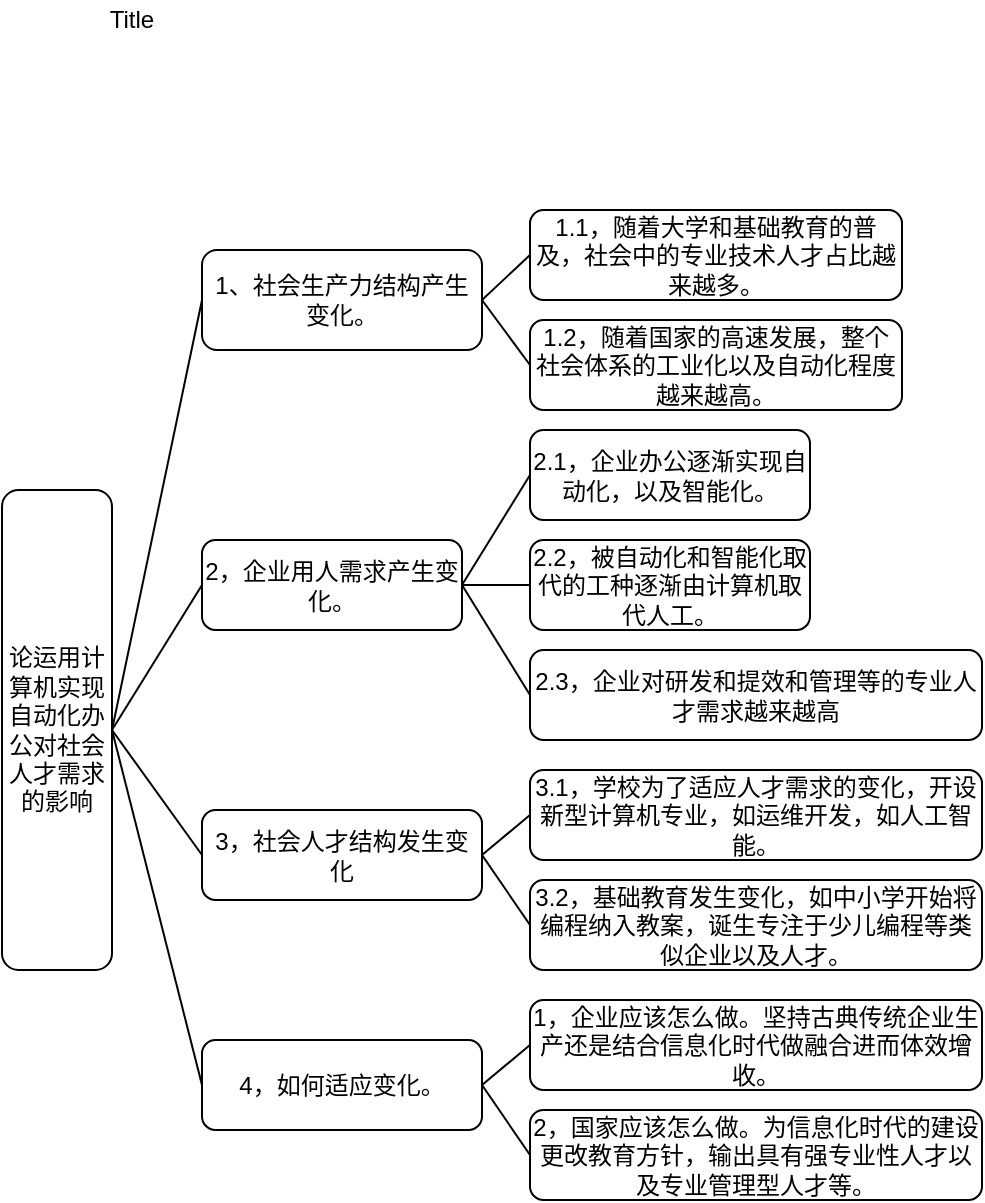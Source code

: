 <mxfile version="14.6.11" type="github">
  <diagram id="IskvgZTEknMmayzxG2AQ" name="Page-1">
    <mxGraphModel dx="359" dy="614" grid="1" gridSize="10" guides="1" tooltips="1" connect="1" arrows="1" fold="1" page="1" pageScale="1" pageWidth="827" pageHeight="1169" math="0" shadow="0">
      <root>
        <mxCell id="0" />
        <mxCell id="1" parent="0" />
        <mxCell id="ng9sC7QbUENpqP5kl2ks-1" value="论运用计算机实现自动化办公对社会人才需求的影响" style="rounded=1;whiteSpace=wrap;html=1;" parent="1" vertex="1">
          <mxGeometry x="90" y="470" width="55" height="240" as="geometry" />
        </mxCell>
        <mxCell id="ng9sC7QbUENpqP5kl2ks-3" value="Title" style="text;html=1;strokeColor=none;fillColor=none;align=center;verticalAlign=middle;whiteSpace=wrap;rounded=0;" parent="1" vertex="1">
          <mxGeometry x="135" y="225" width="40" height="20" as="geometry" />
        </mxCell>
        <mxCell id="ng9sC7QbUENpqP5kl2ks-9" value="1、社会生产力结构产生变化。" style="rounded=1;whiteSpace=wrap;html=1;" parent="1" vertex="1">
          <mxGeometry x="190" y="350" width="140" height="50" as="geometry" />
        </mxCell>
        <mxCell id="ng9sC7QbUENpqP5kl2ks-14" value="1.1，随着大学和基础教育的普及，社会中的专业技术人才占比越来越多。" style="rounded=1;whiteSpace=wrap;html=1;" parent="1" vertex="1">
          <mxGeometry x="354" y="330" width="186" height="45" as="geometry" />
        </mxCell>
        <mxCell id="ng9sC7QbUENpqP5kl2ks-15" value="1.2，随着国家的高速发展，整个社会体系的工业化以及自动化程度越来越高。" style="rounded=1;whiteSpace=wrap;html=1;" parent="1" vertex="1">
          <mxGeometry x="354" y="385" width="186" height="45" as="geometry" />
        </mxCell>
        <mxCell id="ng9sC7QbUENpqP5kl2ks-16" value="" style="endArrow=none;html=1;exitX=1;exitY=0.5;exitDx=0;exitDy=0;entryX=0;entryY=0.5;entryDx=0;entryDy=0;" parent="1" source="ng9sC7QbUENpqP5kl2ks-9" target="ng9sC7QbUENpqP5kl2ks-14" edge="1">
          <mxGeometry width="50" height="50" relative="1" as="geometry">
            <mxPoint x="350" y="260" as="sourcePoint" />
            <mxPoint x="400" y="210" as="targetPoint" />
          </mxGeometry>
        </mxCell>
        <mxCell id="ng9sC7QbUENpqP5kl2ks-18" value="" style="endArrow=none;html=1;entryX=0;entryY=0.5;entryDx=0;entryDy=0;exitX=1;exitY=0.5;exitDx=0;exitDy=0;" parent="1" source="ng9sC7QbUENpqP5kl2ks-9" target="ng9sC7QbUENpqP5kl2ks-15" edge="1">
          <mxGeometry width="50" height="50" relative="1" as="geometry">
            <mxPoint x="330" y="330" as="sourcePoint" />
            <mxPoint x="400" y="210" as="targetPoint" />
          </mxGeometry>
        </mxCell>
        <mxCell id="ng9sC7QbUENpqP5kl2ks-19" value="2，企业用人需求产生变化。" style="rounded=1;whiteSpace=wrap;html=1;" parent="1" vertex="1">
          <mxGeometry x="190" y="495" width="130" height="45" as="geometry" />
        </mxCell>
        <mxCell id="ng9sC7QbUENpqP5kl2ks-20" value="2.1，企业办公逐渐实现自动化，以及智能化。" style="rounded=1;whiteSpace=wrap;html=1;" parent="1" vertex="1">
          <mxGeometry x="354" y="440" width="140" height="45" as="geometry" />
        </mxCell>
        <mxCell id="ng9sC7QbUENpqP5kl2ks-21" value="2.2，被自动化和智能化取代的工种逐渐由计算机取代人工。" style="rounded=1;whiteSpace=wrap;html=1;" parent="1" vertex="1">
          <mxGeometry x="354" y="495" width="140" height="45" as="geometry" />
        </mxCell>
        <mxCell id="ng9sC7QbUENpqP5kl2ks-22" value="" style="endArrow=none;html=1;exitX=1;exitY=0.5;exitDx=0;exitDy=0;entryX=0;entryY=0.5;entryDx=0;entryDy=0;" parent="1" source="ng9sC7QbUENpqP5kl2ks-19" target="ng9sC7QbUENpqP5kl2ks-20" edge="1">
          <mxGeometry width="50" height="50" relative="1" as="geometry">
            <mxPoint x="350" y="370" as="sourcePoint" />
            <mxPoint x="400" y="320" as="targetPoint" />
          </mxGeometry>
        </mxCell>
        <mxCell id="ng9sC7QbUENpqP5kl2ks-23" value="" style="endArrow=none;html=1;entryX=0;entryY=0.5;entryDx=0;entryDy=0;exitX=1;exitY=0.5;exitDx=0;exitDy=0;" parent="1" source="ng9sC7QbUENpqP5kl2ks-19" target="ng9sC7QbUENpqP5kl2ks-21" edge="1">
          <mxGeometry width="50" height="50" relative="1" as="geometry">
            <mxPoint x="330" y="440" as="sourcePoint" />
            <mxPoint x="400" y="320" as="targetPoint" />
          </mxGeometry>
        </mxCell>
        <mxCell id="ng9sC7QbUENpqP5kl2ks-24" value="3，社会人才结构发生变化" style="rounded=1;whiteSpace=wrap;html=1;" parent="1" vertex="1">
          <mxGeometry x="190" y="630" width="140" height="45" as="geometry" />
        </mxCell>
        <mxCell id="ng9sC7QbUENpqP5kl2ks-25" value="3.1，学校为了适应人才需求的变化，开设新型计算机专业，如运维开发，如人工智能。" style="rounded=1;whiteSpace=wrap;html=1;" parent="1" vertex="1">
          <mxGeometry x="354" y="610" width="226" height="45" as="geometry" />
        </mxCell>
        <mxCell id="ng9sC7QbUENpqP5kl2ks-26" value="3.2，基础教育发生变化，如中小学开始将编程纳入教案，诞生专注于少儿编程等类似企业以及人才。" style="rounded=1;whiteSpace=wrap;html=1;" parent="1" vertex="1">
          <mxGeometry x="354" y="665" width="226" height="45" as="geometry" />
        </mxCell>
        <mxCell id="ng9sC7QbUENpqP5kl2ks-27" value="" style="endArrow=none;html=1;exitX=1;exitY=0.5;exitDx=0;exitDy=0;entryX=0;entryY=0.5;entryDx=0;entryDy=0;" parent="1" source="ng9sC7QbUENpqP5kl2ks-24" target="ng9sC7QbUENpqP5kl2ks-25" edge="1">
          <mxGeometry width="50" height="50" relative="1" as="geometry">
            <mxPoint x="350" y="540" as="sourcePoint" />
            <mxPoint x="400" y="490" as="targetPoint" />
          </mxGeometry>
        </mxCell>
        <mxCell id="ng9sC7QbUENpqP5kl2ks-28" value="" style="endArrow=none;html=1;entryX=0;entryY=0.5;entryDx=0;entryDy=0;exitX=1;exitY=0.5;exitDx=0;exitDy=0;" parent="1" source="ng9sC7QbUENpqP5kl2ks-24" target="ng9sC7QbUENpqP5kl2ks-26" edge="1">
          <mxGeometry width="50" height="50" relative="1" as="geometry">
            <mxPoint x="330" y="610" as="sourcePoint" />
            <mxPoint x="400" y="490" as="targetPoint" />
          </mxGeometry>
        </mxCell>
        <mxCell id="ng9sC7QbUENpqP5kl2ks-29" value="4，如何适应变化。" style="rounded=1;whiteSpace=wrap;html=1;" parent="1" vertex="1">
          <mxGeometry x="190" y="745" width="140" height="45" as="geometry" />
        </mxCell>
        <mxCell id="ng9sC7QbUENpqP5kl2ks-30" value="1，企业应该怎么做。坚持古典传统企业生产还是结合信息化时代做融合进而体效增收。" style="rounded=1;whiteSpace=wrap;html=1;" parent="1" vertex="1">
          <mxGeometry x="354" y="725" width="226" height="45" as="geometry" />
        </mxCell>
        <mxCell id="ng9sC7QbUENpqP5kl2ks-31" value="2，国家应该怎么做。为信息化时代的建设更改教育方针，输出具有强专业性人才以及专业管理型人才等。" style="rounded=1;whiteSpace=wrap;html=1;" parent="1" vertex="1">
          <mxGeometry x="354" y="780" width="226" height="45" as="geometry" />
        </mxCell>
        <mxCell id="ng9sC7QbUENpqP5kl2ks-32" value="" style="endArrow=none;html=1;exitX=1;exitY=0.5;exitDx=0;exitDy=0;entryX=0;entryY=0.5;entryDx=0;entryDy=0;" parent="1" source="ng9sC7QbUENpqP5kl2ks-29" target="ng9sC7QbUENpqP5kl2ks-30" edge="1">
          <mxGeometry width="50" height="50" relative="1" as="geometry">
            <mxPoint x="350" y="655" as="sourcePoint" />
            <mxPoint x="400" y="605" as="targetPoint" />
          </mxGeometry>
        </mxCell>
        <mxCell id="ng9sC7QbUENpqP5kl2ks-33" value="" style="endArrow=none;html=1;entryX=0;entryY=0.5;entryDx=0;entryDy=0;exitX=1;exitY=0.5;exitDx=0;exitDy=0;" parent="1" source="ng9sC7QbUENpqP5kl2ks-29" target="ng9sC7QbUENpqP5kl2ks-31" edge="1">
          <mxGeometry width="50" height="50" relative="1" as="geometry">
            <mxPoint x="330" y="725" as="sourcePoint" />
            <mxPoint x="400" y="605" as="targetPoint" />
          </mxGeometry>
        </mxCell>
        <mxCell id="ng9sC7QbUENpqP5kl2ks-34" value="2.3，企业对研发和提效和管理等的专业人才需求越来越高" style="rounded=1;whiteSpace=wrap;html=1;" parent="1" vertex="1">
          <mxGeometry x="354" y="550" width="226" height="45" as="geometry" />
        </mxCell>
        <mxCell id="ng9sC7QbUENpqP5kl2ks-35" value="" style="endArrow=none;html=1;exitX=1;exitY=0.5;exitDx=0;exitDy=0;entryX=0;entryY=0.5;entryDx=0;entryDy=0;" parent="1" source="ng9sC7QbUENpqP5kl2ks-19" target="ng9sC7QbUENpqP5kl2ks-34" edge="1">
          <mxGeometry width="50" height="50" relative="1" as="geometry">
            <mxPoint x="350" y="570" as="sourcePoint" />
            <mxPoint x="400" y="520" as="targetPoint" />
          </mxGeometry>
        </mxCell>
        <mxCell id="ng9sC7QbUENpqP5kl2ks-36" value="" style="endArrow=none;html=1;exitX=1;exitY=0.5;exitDx=0;exitDy=0;entryX=0;entryY=0.5;entryDx=0;entryDy=0;" parent="1" source="ng9sC7QbUENpqP5kl2ks-1" target="ng9sC7QbUENpqP5kl2ks-9" edge="1">
          <mxGeometry width="50" height="50" relative="1" as="geometry">
            <mxPoint x="380" y="620" as="sourcePoint" />
            <mxPoint x="430" y="570" as="targetPoint" />
          </mxGeometry>
        </mxCell>
        <mxCell id="ng9sC7QbUENpqP5kl2ks-37" value="" style="endArrow=none;html=1;exitX=1;exitY=0.5;exitDx=0;exitDy=0;entryX=0;entryY=0.5;entryDx=0;entryDy=0;" parent="1" source="ng9sC7QbUENpqP5kl2ks-1" target="ng9sC7QbUENpqP5kl2ks-19" edge="1">
          <mxGeometry width="50" height="50" relative="1" as="geometry">
            <mxPoint x="155" y="600" as="sourcePoint" />
            <mxPoint x="200" y="382.5" as="targetPoint" />
          </mxGeometry>
        </mxCell>
        <mxCell id="ng9sC7QbUENpqP5kl2ks-38" value="" style="endArrow=none;html=1;exitX=1;exitY=0.5;exitDx=0;exitDy=0;entryX=0;entryY=0.5;entryDx=0;entryDy=0;" parent="1" source="ng9sC7QbUENpqP5kl2ks-1" target="ng9sC7QbUENpqP5kl2ks-24" edge="1">
          <mxGeometry width="50" height="50" relative="1" as="geometry">
            <mxPoint x="155" y="600" as="sourcePoint" />
            <mxPoint x="200" y="527.5" as="targetPoint" />
          </mxGeometry>
        </mxCell>
        <mxCell id="ng9sC7QbUENpqP5kl2ks-39" value="" style="endArrow=none;html=1;exitX=1;exitY=0.5;exitDx=0;exitDy=0;entryX=0;entryY=0.5;entryDx=0;entryDy=0;" parent="1" source="ng9sC7QbUENpqP5kl2ks-1" target="ng9sC7QbUENpqP5kl2ks-29" edge="1">
          <mxGeometry width="50" height="50" relative="1" as="geometry">
            <mxPoint x="155" y="600" as="sourcePoint" />
            <mxPoint x="200" y="662.5" as="targetPoint" />
          </mxGeometry>
        </mxCell>
      </root>
    </mxGraphModel>
  </diagram>
</mxfile>
